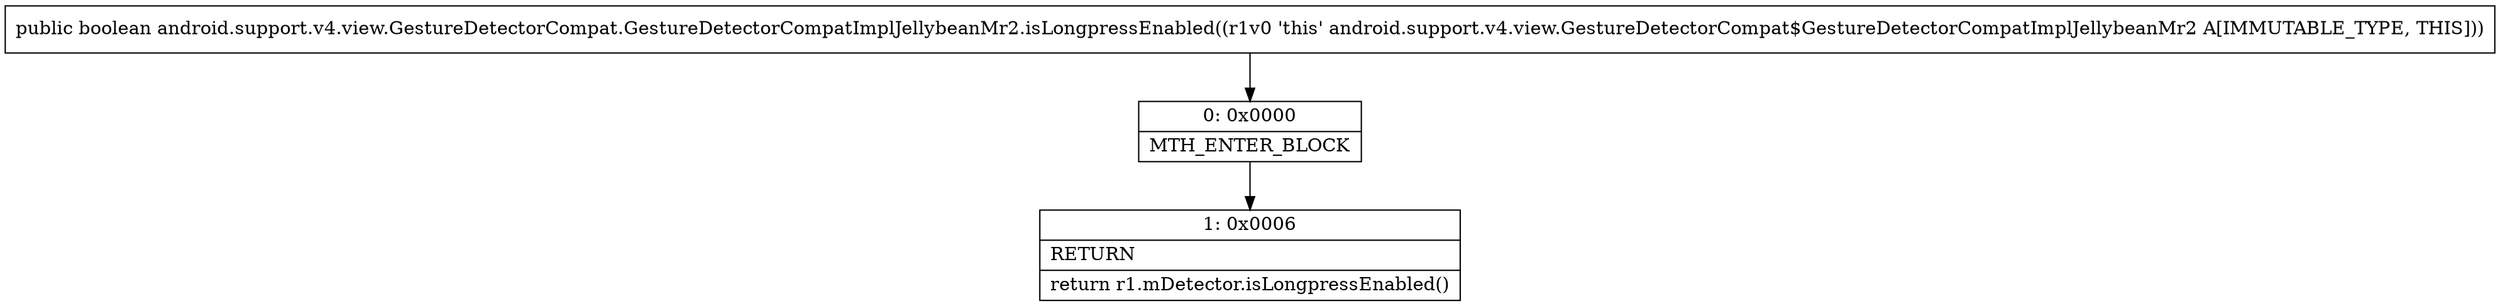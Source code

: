 digraph "CFG forandroid.support.v4.view.GestureDetectorCompat.GestureDetectorCompatImplJellybeanMr2.isLongpressEnabled()Z" {
Node_0 [shape=record,label="{0\:\ 0x0000|MTH_ENTER_BLOCK\l}"];
Node_1 [shape=record,label="{1\:\ 0x0006|RETURN\l|return r1.mDetector.isLongpressEnabled()\l}"];
MethodNode[shape=record,label="{public boolean android.support.v4.view.GestureDetectorCompat.GestureDetectorCompatImplJellybeanMr2.isLongpressEnabled((r1v0 'this' android.support.v4.view.GestureDetectorCompat$GestureDetectorCompatImplJellybeanMr2 A[IMMUTABLE_TYPE, THIS])) }"];
MethodNode -> Node_0;
Node_0 -> Node_1;
}

